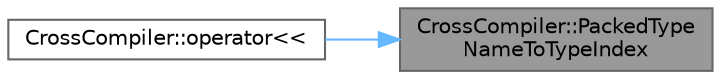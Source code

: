 digraph "CrossCompiler::PackedTypeNameToTypeIndex"
{
 // INTERACTIVE_SVG=YES
 // LATEX_PDF_SIZE
  bgcolor="transparent";
  edge [fontname=Helvetica,fontsize=10,labelfontname=Helvetica,labelfontsize=10];
  node [fontname=Helvetica,fontsize=10,shape=box,height=0.2,width=0.4];
  rankdir="RL";
  Node1 [id="Node000001",label="CrossCompiler::PackedType\lNameToTypeIndex",height=0.2,width=0.4,color="gray40", fillcolor="grey60", style="filled", fontcolor="black",tooltip=" "];
  Node1 -> Node2 [id="edge1_Node000001_Node000002",dir="back",color="steelblue1",style="solid",tooltip=" "];
  Node2 [id="Node000002",label="CrossCompiler::operator\<\<",height=0.2,width=0.4,color="grey40", fillcolor="white", style="filled",URL="$d0/d21/namespaceCrossCompiler.html#a3a0dac2c058a08c4f5235799ea7c6f15",tooltip=" "];
}
